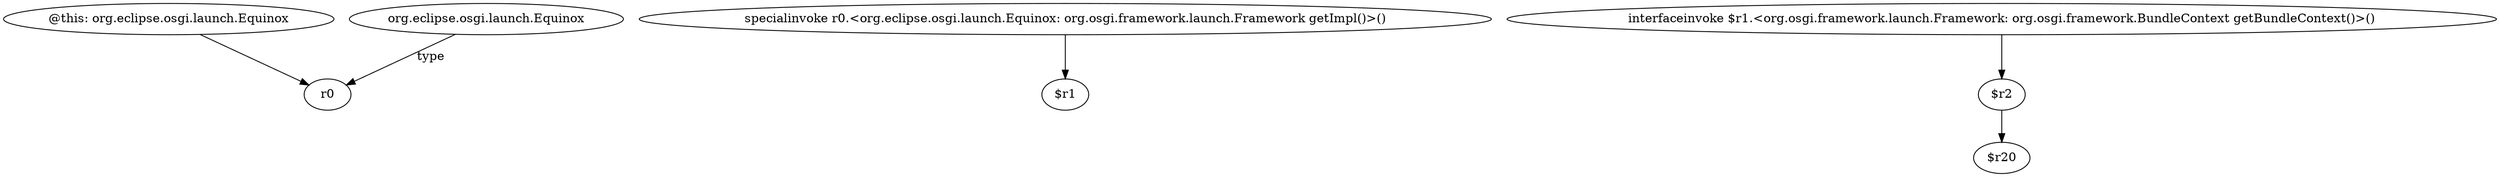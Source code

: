 digraph g {
0[label="@this: org.eclipse.osgi.launch.Equinox"]
1[label="r0"]
0->1[label=""]
2[label="specialinvoke r0.<org.eclipse.osgi.launch.Equinox: org.osgi.framework.launch.Framework getImpl()>()"]
3[label="$r1"]
2->3[label=""]
4[label="interfaceinvoke $r1.<org.osgi.framework.launch.Framework: org.osgi.framework.BundleContext getBundleContext()>()"]
5[label="$r2"]
4->5[label=""]
6[label="org.eclipse.osgi.launch.Equinox"]
6->1[label="type"]
7[label="$r20"]
5->7[label=""]
}